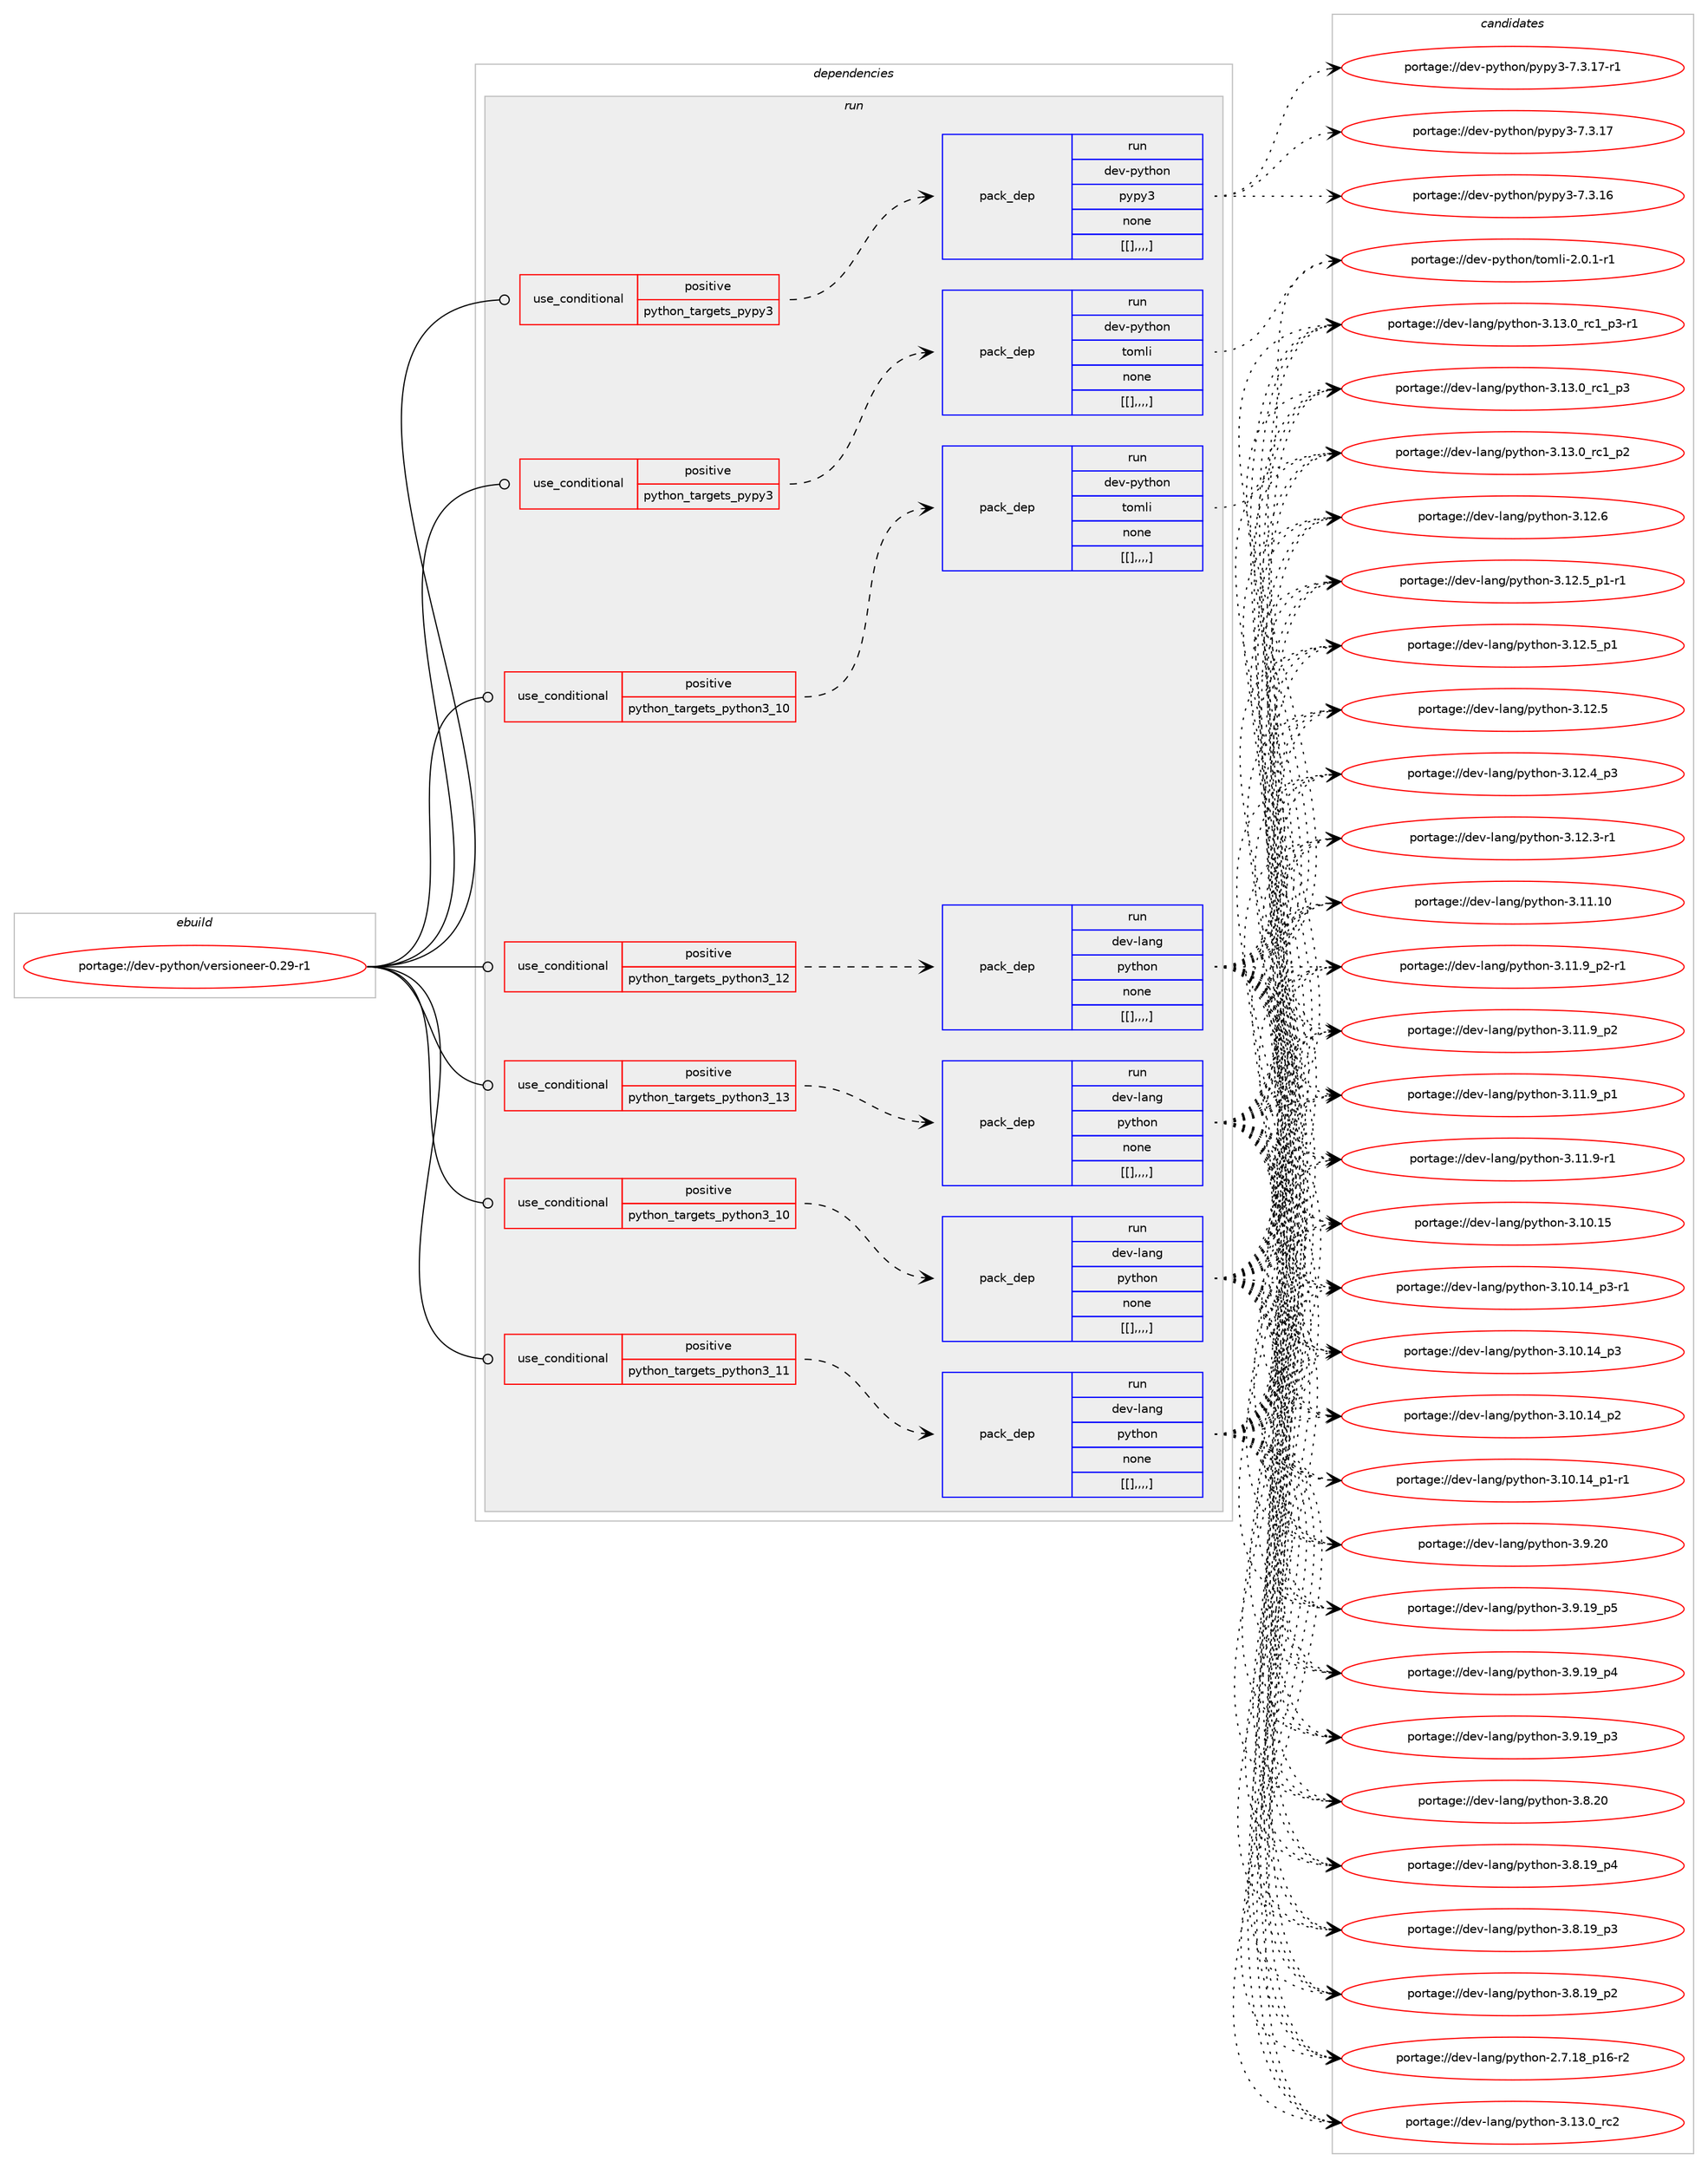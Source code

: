 digraph prolog {

# *************
# Graph options
# *************

newrank=true;
concentrate=true;
compound=true;
graph [rankdir=LR,fontname=Helvetica,fontsize=10,ranksep=1.5];#, ranksep=2.5, nodesep=0.2];
edge  [arrowhead=vee];
node  [fontname=Helvetica,fontsize=10];

# **********
# The ebuild
# **********

subgraph cluster_leftcol {
color=gray;
label=<<i>ebuild</i>>;
id [label="portage://dev-python/versioneer-0.29-r1", color=red, width=4, href="../dev-python/versioneer-0.29-r1.svg"];
}

# ****************
# The dependencies
# ****************

subgraph cluster_midcol {
color=gray;
label=<<i>dependencies</i>>;
subgraph cluster_compile {
fillcolor="#eeeeee";
style=filled;
label=<<i>compile</i>>;
}
subgraph cluster_compileandrun {
fillcolor="#eeeeee";
style=filled;
label=<<i>compile and run</i>>;
}
subgraph cluster_run {
fillcolor="#eeeeee";
style=filled;
label=<<i>run</i>>;
subgraph cond42082 {
dependency169285 [label=<<TABLE BORDER="0" CELLBORDER="1" CELLSPACING="0" CELLPADDING="4"><TR><TD ROWSPAN="3" CELLPADDING="10">use_conditional</TD></TR><TR><TD>positive</TD></TR><TR><TD>python_targets_pypy3</TD></TR></TABLE>>, shape=none, color=red];
subgraph pack125937 {
dependency169286 [label=<<TABLE BORDER="0" CELLBORDER="1" CELLSPACING="0" CELLPADDING="4" WIDTH="220"><TR><TD ROWSPAN="6" CELLPADDING="30">pack_dep</TD></TR><TR><TD WIDTH="110">run</TD></TR><TR><TD>dev-python</TD></TR><TR><TD>pypy3</TD></TR><TR><TD>none</TD></TR><TR><TD>[[],,,,]</TD></TR></TABLE>>, shape=none, color=blue];
}
dependency169285:e -> dependency169286:w [weight=20,style="dashed",arrowhead="vee"];
}
id:e -> dependency169285:w [weight=20,style="solid",arrowhead="odot"];
subgraph cond42083 {
dependency169287 [label=<<TABLE BORDER="0" CELLBORDER="1" CELLSPACING="0" CELLPADDING="4"><TR><TD ROWSPAN="3" CELLPADDING="10">use_conditional</TD></TR><TR><TD>positive</TD></TR><TR><TD>python_targets_pypy3</TD></TR></TABLE>>, shape=none, color=red];
subgraph pack125938 {
dependency169288 [label=<<TABLE BORDER="0" CELLBORDER="1" CELLSPACING="0" CELLPADDING="4" WIDTH="220"><TR><TD ROWSPAN="6" CELLPADDING="30">pack_dep</TD></TR><TR><TD WIDTH="110">run</TD></TR><TR><TD>dev-python</TD></TR><TR><TD>tomli</TD></TR><TR><TD>none</TD></TR><TR><TD>[[],,,,]</TD></TR></TABLE>>, shape=none, color=blue];
}
dependency169287:e -> dependency169288:w [weight=20,style="dashed",arrowhead="vee"];
}
id:e -> dependency169287:w [weight=20,style="solid",arrowhead="odot"];
subgraph cond42084 {
dependency169289 [label=<<TABLE BORDER="0" CELLBORDER="1" CELLSPACING="0" CELLPADDING="4"><TR><TD ROWSPAN="3" CELLPADDING="10">use_conditional</TD></TR><TR><TD>positive</TD></TR><TR><TD>python_targets_python3_10</TD></TR></TABLE>>, shape=none, color=red];
subgraph pack125939 {
dependency169290 [label=<<TABLE BORDER="0" CELLBORDER="1" CELLSPACING="0" CELLPADDING="4" WIDTH="220"><TR><TD ROWSPAN="6" CELLPADDING="30">pack_dep</TD></TR><TR><TD WIDTH="110">run</TD></TR><TR><TD>dev-lang</TD></TR><TR><TD>python</TD></TR><TR><TD>none</TD></TR><TR><TD>[[],,,,]</TD></TR></TABLE>>, shape=none, color=blue];
}
dependency169289:e -> dependency169290:w [weight=20,style="dashed",arrowhead="vee"];
}
id:e -> dependency169289:w [weight=20,style="solid",arrowhead="odot"];
subgraph cond42085 {
dependency169291 [label=<<TABLE BORDER="0" CELLBORDER="1" CELLSPACING="0" CELLPADDING="4"><TR><TD ROWSPAN="3" CELLPADDING="10">use_conditional</TD></TR><TR><TD>positive</TD></TR><TR><TD>python_targets_python3_10</TD></TR></TABLE>>, shape=none, color=red];
subgraph pack125940 {
dependency169292 [label=<<TABLE BORDER="0" CELLBORDER="1" CELLSPACING="0" CELLPADDING="4" WIDTH="220"><TR><TD ROWSPAN="6" CELLPADDING="30">pack_dep</TD></TR><TR><TD WIDTH="110">run</TD></TR><TR><TD>dev-python</TD></TR><TR><TD>tomli</TD></TR><TR><TD>none</TD></TR><TR><TD>[[],,,,]</TD></TR></TABLE>>, shape=none, color=blue];
}
dependency169291:e -> dependency169292:w [weight=20,style="dashed",arrowhead="vee"];
}
id:e -> dependency169291:w [weight=20,style="solid",arrowhead="odot"];
subgraph cond42086 {
dependency169293 [label=<<TABLE BORDER="0" CELLBORDER="1" CELLSPACING="0" CELLPADDING="4"><TR><TD ROWSPAN="3" CELLPADDING="10">use_conditional</TD></TR><TR><TD>positive</TD></TR><TR><TD>python_targets_python3_11</TD></TR></TABLE>>, shape=none, color=red];
subgraph pack125941 {
dependency169294 [label=<<TABLE BORDER="0" CELLBORDER="1" CELLSPACING="0" CELLPADDING="4" WIDTH="220"><TR><TD ROWSPAN="6" CELLPADDING="30">pack_dep</TD></TR><TR><TD WIDTH="110">run</TD></TR><TR><TD>dev-lang</TD></TR><TR><TD>python</TD></TR><TR><TD>none</TD></TR><TR><TD>[[],,,,]</TD></TR></TABLE>>, shape=none, color=blue];
}
dependency169293:e -> dependency169294:w [weight=20,style="dashed",arrowhead="vee"];
}
id:e -> dependency169293:w [weight=20,style="solid",arrowhead="odot"];
subgraph cond42087 {
dependency169295 [label=<<TABLE BORDER="0" CELLBORDER="1" CELLSPACING="0" CELLPADDING="4"><TR><TD ROWSPAN="3" CELLPADDING="10">use_conditional</TD></TR><TR><TD>positive</TD></TR><TR><TD>python_targets_python3_12</TD></TR></TABLE>>, shape=none, color=red];
subgraph pack125942 {
dependency169296 [label=<<TABLE BORDER="0" CELLBORDER="1" CELLSPACING="0" CELLPADDING="4" WIDTH="220"><TR><TD ROWSPAN="6" CELLPADDING="30">pack_dep</TD></TR><TR><TD WIDTH="110">run</TD></TR><TR><TD>dev-lang</TD></TR><TR><TD>python</TD></TR><TR><TD>none</TD></TR><TR><TD>[[],,,,]</TD></TR></TABLE>>, shape=none, color=blue];
}
dependency169295:e -> dependency169296:w [weight=20,style="dashed",arrowhead="vee"];
}
id:e -> dependency169295:w [weight=20,style="solid",arrowhead="odot"];
subgraph cond42088 {
dependency169297 [label=<<TABLE BORDER="0" CELLBORDER="1" CELLSPACING="0" CELLPADDING="4"><TR><TD ROWSPAN="3" CELLPADDING="10">use_conditional</TD></TR><TR><TD>positive</TD></TR><TR><TD>python_targets_python3_13</TD></TR></TABLE>>, shape=none, color=red];
subgraph pack125943 {
dependency169298 [label=<<TABLE BORDER="0" CELLBORDER="1" CELLSPACING="0" CELLPADDING="4" WIDTH="220"><TR><TD ROWSPAN="6" CELLPADDING="30">pack_dep</TD></TR><TR><TD WIDTH="110">run</TD></TR><TR><TD>dev-lang</TD></TR><TR><TD>python</TD></TR><TR><TD>none</TD></TR><TR><TD>[[],,,,]</TD></TR></TABLE>>, shape=none, color=blue];
}
dependency169297:e -> dependency169298:w [weight=20,style="dashed",arrowhead="vee"];
}
id:e -> dependency169297:w [weight=20,style="solid",arrowhead="odot"];
}
}

# **************
# The candidates
# **************

subgraph cluster_choices {
rank=same;
color=gray;
label=<<i>candidates</i>>;

subgraph choice125937 {
color=black;
nodesep=1;
choice100101118451121211161041111104711212111212151455546514649554511449 [label="portage://dev-python/pypy3-7.3.17-r1", color=red, width=4,href="../dev-python/pypy3-7.3.17-r1.svg"];
choice10010111845112121116104111110471121211121215145554651464955 [label="portage://dev-python/pypy3-7.3.17", color=red, width=4,href="../dev-python/pypy3-7.3.17.svg"];
choice10010111845112121116104111110471121211121215145554651464954 [label="portage://dev-python/pypy3-7.3.16", color=red, width=4,href="../dev-python/pypy3-7.3.16.svg"];
dependency169286:e -> choice100101118451121211161041111104711212111212151455546514649554511449:w [style=dotted,weight="100"];
dependency169286:e -> choice10010111845112121116104111110471121211121215145554651464955:w [style=dotted,weight="100"];
dependency169286:e -> choice10010111845112121116104111110471121211121215145554651464954:w [style=dotted,weight="100"];
}
subgraph choice125938 {
color=black;
nodesep=1;
choice10010111845112121116104111110471161111091081054550464846494511449 [label="portage://dev-python/tomli-2.0.1-r1", color=red, width=4,href="../dev-python/tomli-2.0.1-r1.svg"];
dependency169288:e -> choice10010111845112121116104111110471161111091081054550464846494511449:w [style=dotted,weight="100"];
}
subgraph choice125939 {
color=black;
nodesep=1;
choice10010111845108971101034711212111610411111045514649514648951149950 [label="portage://dev-lang/python-3.13.0_rc2", color=red, width=4,href="../dev-lang/python-3.13.0_rc2.svg"];
choice1001011184510897110103471121211161041111104551464951464895114994995112514511449 [label="portage://dev-lang/python-3.13.0_rc1_p3-r1", color=red, width=4,href="../dev-lang/python-3.13.0_rc1_p3-r1.svg"];
choice100101118451089711010347112121116104111110455146495146489511499499511251 [label="portage://dev-lang/python-3.13.0_rc1_p3", color=red, width=4,href="../dev-lang/python-3.13.0_rc1_p3.svg"];
choice100101118451089711010347112121116104111110455146495146489511499499511250 [label="portage://dev-lang/python-3.13.0_rc1_p2", color=red, width=4,href="../dev-lang/python-3.13.0_rc1_p2.svg"];
choice10010111845108971101034711212111610411111045514649504654 [label="portage://dev-lang/python-3.12.6", color=red, width=4,href="../dev-lang/python-3.12.6.svg"];
choice1001011184510897110103471121211161041111104551464950465395112494511449 [label="portage://dev-lang/python-3.12.5_p1-r1", color=red, width=4,href="../dev-lang/python-3.12.5_p1-r1.svg"];
choice100101118451089711010347112121116104111110455146495046539511249 [label="portage://dev-lang/python-3.12.5_p1", color=red, width=4,href="../dev-lang/python-3.12.5_p1.svg"];
choice10010111845108971101034711212111610411111045514649504653 [label="portage://dev-lang/python-3.12.5", color=red, width=4,href="../dev-lang/python-3.12.5.svg"];
choice100101118451089711010347112121116104111110455146495046529511251 [label="portage://dev-lang/python-3.12.4_p3", color=red, width=4,href="../dev-lang/python-3.12.4_p3.svg"];
choice100101118451089711010347112121116104111110455146495046514511449 [label="portage://dev-lang/python-3.12.3-r1", color=red, width=4,href="../dev-lang/python-3.12.3-r1.svg"];
choice1001011184510897110103471121211161041111104551464949464948 [label="portage://dev-lang/python-3.11.10", color=red, width=4,href="../dev-lang/python-3.11.10.svg"];
choice1001011184510897110103471121211161041111104551464949465795112504511449 [label="portage://dev-lang/python-3.11.9_p2-r1", color=red, width=4,href="../dev-lang/python-3.11.9_p2-r1.svg"];
choice100101118451089711010347112121116104111110455146494946579511250 [label="portage://dev-lang/python-3.11.9_p2", color=red, width=4,href="../dev-lang/python-3.11.9_p2.svg"];
choice100101118451089711010347112121116104111110455146494946579511249 [label="portage://dev-lang/python-3.11.9_p1", color=red, width=4,href="../dev-lang/python-3.11.9_p1.svg"];
choice100101118451089711010347112121116104111110455146494946574511449 [label="portage://dev-lang/python-3.11.9-r1", color=red, width=4,href="../dev-lang/python-3.11.9-r1.svg"];
choice1001011184510897110103471121211161041111104551464948464953 [label="portage://dev-lang/python-3.10.15", color=red, width=4,href="../dev-lang/python-3.10.15.svg"];
choice100101118451089711010347112121116104111110455146494846495295112514511449 [label="portage://dev-lang/python-3.10.14_p3-r1", color=red, width=4,href="../dev-lang/python-3.10.14_p3-r1.svg"];
choice10010111845108971101034711212111610411111045514649484649529511251 [label="portage://dev-lang/python-3.10.14_p3", color=red, width=4,href="../dev-lang/python-3.10.14_p3.svg"];
choice10010111845108971101034711212111610411111045514649484649529511250 [label="portage://dev-lang/python-3.10.14_p2", color=red, width=4,href="../dev-lang/python-3.10.14_p2.svg"];
choice100101118451089711010347112121116104111110455146494846495295112494511449 [label="portage://dev-lang/python-3.10.14_p1-r1", color=red, width=4,href="../dev-lang/python-3.10.14_p1-r1.svg"];
choice10010111845108971101034711212111610411111045514657465048 [label="portage://dev-lang/python-3.9.20", color=red, width=4,href="../dev-lang/python-3.9.20.svg"];
choice100101118451089711010347112121116104111110455146574649579511253 [label="portage://dev-lang/python-3.9.19_p5", color=red, width=4,href="../dev-lang/python-3.9.19_p5.svg"];
choice100101118451089711010347112121116104111110455146574649579511252 [label="portage://dev-lang/python-3.9.19_p4", color=red, width=4,href="../dev-lang/python-3.9.19_p4.svg"];
choice100101118451089711010347112121116104111110455146574649579511251 [label="portage://dev-lang/python-3.9.19_p3", color=red, width=4,href="../dev-lang/python-3.9.19_p3.svg"];
choice10010111845108971101034711212111610411111045514656465048 [label="portage://dev-lang/python-3.8.20", color=red, width=4,href="../dev-lang/python-3.8.20.svg"];
choice100101118451089711010347112121116104111110455146564649579511252 [label="portage://dev-lang/python-3.8.19_p4", color=red, width=4,href="../dev-lang/python-3.8.19_p4.svg"];
choice100101118451089711010347112121116104111110455146564649579511251 [label="portage://dev-lang/python-3.8.19_p3", color=red, width=4,href="../dev-lang/python-3.8.19_p3.svg"];
choice100101118451089711010347112121116104111110455146564649579511250 [label="portage://dev-lang/python-3.8.19_p2", color=red, width=4,href="../dev-lang/python-3.8.19_p2.svg"];
choice100101118451089711010347112121116104111110455046554649569511249544511450 [label="portage://dev-lang/python-2.7.18_p16-r2", color=red, width=4,href="../dev-lang/python-2.7.18_p16-r2.svg"];
dependency169290:e -> choice10010111845108971101034711212111610411111045514649514648951149950:w [style=dotted,weight="100"];
dependency169290:e -> choice1001011184510897110103471121211161041111104551464951464895114994995112514511449:w [style=dotted,weight="100"];
dependency169290:e -> choice100101118451089711010347112121116104111110455146495146489511499499511251:w [style=dotted,weight="100"];
dependency169290:e -> choice100101118451089711010347112121116104111110455146495146489511499499511250:w [style=dotted,weight="100"];
dependency169290:e -> choice10010111845108971101034711212111610411111045514649504654:w [style=dotted,weight="100"];
dependency169290:e -> choice1001011184510897110103471121211161041111104551464950465395112494511449:w [style=dotted,weight="100"];
dependency169290:e -> choice100101118451089711010347112121116104111110455146495046539511249:w [style=dotted,weight="100"];
dependency169290:e -> choice10010111845108971101034711212111610411111045514649504653:w [style=dotted,weight="100"];
dependency169290:e -> choice100101118451089711010347112121116104111110455146495046529511251:w [style=dotted,weight="100"];
dependency169290:e -> choice100101118451089711010347112121116104111110455146495046514511449:w [style=dotted,weight="100"];
dependency169290:e -> choice1001011184510897110103471121211161041111104551464949464948:w [style=dotted,weight="100"];
dependency169290:e -> choice1001011184510897110103471121211161041111104551464949465795112504511449:w [style=dotted,weight="100"];
dependency169290:e -> choice100101118451089711010347112121116104111110455146494946579511250:w [style=dotted,weight="100"];
dependency169290:e -> choice100101118451089711010347112121116104111110455146494946579511249:w [style=dotted,weight="100"];
dependency169290:e -> choice100101118451089711010347112121116104111110455146494946574511449:w [style=dotted,weight="100"];
dependency169290:e -> choice1001011184510897110103471121211161041111104551464948464953:w [style=dotted,weight="100"];
dependency169290:e -> choice100101118451089711010347112121116104111110455146494846495295112514511449:w [style=dotted,weight="100"];
dependency169290:e -> choice10010111845108971101034711212111610411111045514649484649529511251:w [style=dotted,weight="100"];
dependency169290:e -> choice10010111845108971101034711212111610411111045514649484649529511250:w [style=dotted,weight="100"];
dependency169290:e -> choice100101118451089711010347112121116104111110455146494846495295112494511449:w [style=dotted,weight="100"];
dependency169290:e -> choice10010111845108971101034711212111610411111045514657465048:w [style=dotted,weight="100"];
dependency169290:e -> choice100101118451089711010347112121116104111110455146574649579511253:w [style=dotted,weight="100"];
dependency169290:e -> choice100101118451089711010347112121116104111110455146574649579511252:w [style=dotted,weight="100"];
dependency169290:e -> choice100101118451089711010347112121116104111110455146574649579511251:w [style=dotted,weight="100"];
dependency169290:e -> choice10010111845108971101034711212111610411111045514656465048:w [style=dotted,weight="100"];
dependency169290:e -> choice100101118451089711010347112121116104111110455146564649579511252:w [style=dotted,weight="100"];
dependency169290:e -> choice100101118451089711010347112121116104111110455146564649579511251:w [style=dotted,weight="100"];
dependency169290:e -> choice100101118451089711010347112121116104111110455146564649579511250:w [style=dotted,weight="100"];
dependency169290:e -> choice100101118451089711010347112121116104111110455046554649569511249544511450:w [style=dotted,weight="100"];
}
subgraph choice125940 {
color=black;
nodesep=1;
choice10010111845112121116104111110471161111091081054550464846494511449 [label="portage://dev-python/tomli-2.0.1-r1", color=red, width=4,href="../dev-python/tomli-2.0.1-r1.svg"];
dependency169292:e -> choice10010111845112121116104111110471161111091081054550464846494511449:w [style=dotted,weight="100"];
}
subgraph choice125941 {
color=black;
nodesep=1;
choice10010111845108971101034711212111610411111045514649514648951149950 [label="portage://dev-lang/python-3.13.0_rc2", color=red, width=4,href="../dev-lang/python-3.13.0_rc2.svg"];
choice1001011184510897110103471121211161041111104551464951464895114994995112514511449 [label="portage://dev-lang/python-3.13.0_rc1_p3-r1", color=red, width=4,href="../dev-lang/python-3.13.0_rc1_p3-r1.svg"];
choice100101118451089711010347112121116104111110455146495146489511499499511251 [label="portage://dev-lang/python-3.13.0_rc1_p3", color=red, width=4,href="../dev-lang/python-3.13.0_rc1_p3.svg"];
choice100101118451089711010347112121116104111110455146495146489511499499511250 [label="portage://dev-lang/python-3.13.0_rc1_p2", color=red, width=4,href="../dev-lang/python-3.13.0_rc1_p2.svg"];
choice10010111845108971101034711212111610411111045514649504654 [label="portage://dev-lang/python-3.12.6", color=red, width=4,href="../dev-lang/python-3.12.6.svg"];
choice1001011184510897110103471121211161041111104551464950465395112494511449 [label="portage://dev-lang/python-3.12.5_p1-r1", color=red, width=4,href="../dev-lang/python-3.12.5_p1-r1.svg"];
choice100101118451089711010347112121116104111110455146495046539511249 [label="portage://dev-lang/python-3.12.5_p1", color=red, width=4,href="../dev-lang/python-3.12.5_p1.svg"];
choice10010111845108971101034711212111610411111045514649504653 [label="portage://dev-lang/python-3.12.5", color=red, width=4,href="../dev-lang/python-3.12.5.svg"];
choice100101118451089711010347112121116104111110455146495046529511251 [label="portage://dev-lang/python-3.12.4_p3", color=red, width=4,href="../dev-lang/python-3.12.4_p3.svg"];
choice100101118451089711010347112121116104111110455146495046514511449 [label="portage://dev-lang/python-3.12.3-r1", color=red, width=4,href="../dev-lang/python-3.12.3-r1.svg"];
choice1001011184510897110103471121211161041111104551464949464948 [label="portage://dev-lang/python-3.11.10", color=red, width=4,href="../dev-lang/python-3.11.10.svg"];
choice1001011184510897110103471121211161041111104551464949465795112504511449 [label="portage://dev-lang/python-3.11.9_p2-r1", color=red, width=4,href="../dev-lang/python-3.11.9_p2-r1.svg"];
choice100101118451089711010347112121116104111110455146494946579511250 [label="portage://dev-lang/python-3.11.9_p2", color=red, width=4,href="../dev-lang/python-3.11.9_p2.svg"];
choice100101118451089711010347112121116104111110455146494946579511249 [label="portage://dev-lang/python-3.11.9_p1", color=red, width=4,href="../dev-lang/python-3.11.9_p1.svg"];
choice100101118451089711010347112121116104111110455146494946574511449 [label="portage://dev-lang/python-3.11.9-r1", color=red, width=4,href="../dev-lang/python-3.11.9-r1.svg"];
choice1001011184510897110103471121211161041111104551464948464953 [label="portage://dev-lang/python-3.10.15", color=red, width=4,href="../dev-lang/python-3.10.15.svg"];
choice100101118451089711010347112121116104111110455146494846495295112514511449 [label="portage://dev-lang/python-3.10.14_p3-r1", color=red, width=4,href="../dev-lang/python-3.10.14_p3-r1.svg"];
choice10010111845108971101034711212111610411111045514649484649529511251 [label="portage://dev-lang/python-3.10.14_p3", color=red, width=4,href="../dev-lang/python-3.10.14_p3.svg"];
choice10010111845108971101034711212111610411111045514649484649529511250 [label="portage://dev-lang/python-3.10.14_p2", color=red, width=4,href="../dev-lang/python-3.10.14_p2.svg"];
choice100101118451089711010347112121116104111110455146494846495295112494511449 [label="portage://dev-lang/python-3.10.14_p1-r1", color=red, width=4,href="../dev-lang/python-3.10.14_p1-r1.svg"];
choice10010111845108971101034711212111610411111045514657465048 [label="portage://dev-lang/python-3.9.20", color=red, width=4,href="../dev-lang/python-3.9.20.svg"];
choice100101118451089711010347112121116104111110455146574649579511253 [label="portage://dev-lang/python-3.9.19_p5", color=red, width=4,href="../dev-lang/python-3.9.19_p5.svg"];
choice100101118451089711010347112121116104111110455146574649579511252 [label="portage://dev-lang/python-3.9.19_p4", color=red, width=4,href="../dev-lang/python-3.9.19_p4.svg"];
choice100101118451089711010347112121116104111110455146574649579511251 [label="portage://dev-lang/python-3.9.19_p3", color=red, width=4,href="../dev-lang/python-3.9.19_p3.svg"];
choice10010111845108971101034711212111610411111045514656465048 [label="portage://dev-lang/python-3.8.20", color=red, width=4,href="../dev-lang/python-3.8.20.svg"];
choice100101118451089711010347112121116104111110455146564649579511252 [label="portage://dev-lang/python-3.8.19_p4", color=red, width=4,href="../dev-lang/python-3.8.19_p4.svg"];
choice100101118451089711010347112121116104111110455146564649579511251 [label="portage://dev-lang/python-3.8.19_p3", color=red, width=4,href="../dev-lang/python-3.8.19_p3.svg"];
choice100101118451089711010347112121116104111110455146564649579511250 [label="portage://dev-lang/python-3.8.19_p2", color=red, width=4,href="../dev-lang/python-3.8.19_p2.svg"];
choice100101118451089711010347112121116104111110455046554649569511249544511450 [label="portage://dev-lang/python-2.7.18_p16-r2", color=red, width=4,href="../dev-lang/python-2.7.18_p16-r2.svg"];
dependency169294:e -> choice10010111845108971101034711212111610411111045514649514648951149950:w [style=dotted,weight="100"];
dependency169294:e -> choice1001011184510897110103471121211161041111104551464951464895114994995112514511449:w [style=dotted,weight="100"];
dependency169294:e -> choice100101118451089711010347112121116104111110455146495146489511499499511251:w [style=dotted,weight="100"];
dependency169294:e -> choice100101118451089711010347112121116104111110455146495146489511499499511250:w [style=dotted,weight="100"];
dependency169294:e -> choice10010111845108971101034711212111610411111045514649504654:w [style=dotted,weight="100"];
dependency169294:e -> choice1001011184510897110103471121211161041111104551464950465395112494511449:w [style=dotted,weight="100"];
dependency169294:e -> choice100101118451089711010347112121116104111110455146495046539511249:w [style=dotted,weight="100"];
dependency169294:e -> choice10010111845108971101034711212111610411111045514649504653:w [style=dotted,weight="100"];
dependency169294:e -> choice100101118451089711010347112121116104111110455146495046529511251:w [style=dotted,weight="100"];
dependency169294:e -> choice100101118451089711010347112121116104111110455146495046514511449:w [style=dotted,weight="100"];
dependency169294:e -> choice1001011184510897110103471121211161041111104551464949464948:w [style=dotted,weight="100"];
dependency169294:e -> choice1001011184510897110103471121211161041111104551464949465795112504511449:w [style=dotted,weight="100"];
dependency169294:e -> choice100101118451089711010347112121116104111110455146494946579511250:w [style=dotted,weight="100"];
dependency169294:e -> choice100101118451089711010347112121116104111110455146494946579511249:w [style=dotted,weight="100"];
dependency169294:e -> choice100101118451089711010347112121116104111110455146494946574511449:w [style=dotted,weight="100"];
dependency169294:e -> choice1001011184510897110103471121211161041111104551464948464953:w [style=dotted,weight="100"];
dependency169294:e -> choice100101118451089711010347112121116104111110455146494846495295112514511449:w [style=dotted,weight="100"];
dependency169294:e -> choice10010111845108971101034711212111610411111045514649484649529511251:w [style=dotted,weight="100"];
dependency169294:e -> choice10010111845108971101034711212111610411111045514649484649529511250:w [style=dotted,weight="100"];
dependency169294:e -> choice100101118451089711010347112121116104111110455146494846495295112494511449:w [style=dotted,weight="100"];
dependency169294:e -> choice10010111845108971101034711212111610411111045514657465048:w [style=dotted,weight="100"];
dependency169294:e -> choice100101118451089711010347112121116104111110455146574649579511253:w [style=dotted,weight="100"];
dependency169294:e -> choice100101118451089711010347112121116104111110455146574649579511252:w [style=dotted,weight="100"];
dependency169294:e -> choice100101118451089711010347112121116104111110455146574649579511251:w [style=dotted,weight="100"];
dependency169294:e -> choice10010111845108971101034711212111610411111045514656465048:w [style=dotted,weight="100"];
dependency169294:e -> choice100101118451089711010347112121116104111110455146564649579511252:w [style=dotted,weight="100"];
dependency169294:e -> choice100101118451089711010347112121116104111110455146564649579511251:w [style=dotted,weight="100"];
dependency169294:e -> choice100101118451089711010347112121116104111110455146564649579511250:w [style=dotted,weight="100"];
dependency169294:e -> choice100101118451089711010347112121116104111110455046554649569511249544511450:w [style=dotted,weight="100"];
}
subgraph choice125942 {
color=black;
nodesep=1;
choice10010111845108971101034711212111610411111045514649514648951149950 [label="portage://dev-lang/python-3.13.0_rc2", color=red, width=4,href="../dev-lang/python-3.13.0_rc2.svg"];
choice1001011184510897110103471121211161041111104551464951464895114994995112514511449 [label="portage://dev-lang/python-3.13.0_rc1_p3-r1", color=red, width=4,href="../dev-lang/python-3.13.0_rc1_p3-r1.svg"];
choice100101118451089711010347112121116104111110455146495146489511499499511251 [label="portage://dev-lang/python-3.13.0_rc1_p3", color=red, width=4,href="../dev-lang/python-3.13.0_rc1_p3.svg"];
choice100101118451089711010347112121116104111110455146495146489511499499511250 [label="portage://dev-lang/python-3.13.0_rc1_p2", color=red, width=4,href="../dev-lang/python-3.13.0_rc1_p2.svg"];
choice10010111845108971101034711212111610411111045514649504654 [label="portage://dev-lang/python-3.12.6", color=red, width=4,href="../dev-lang/python-3.12.6.svg"];
choice1001011184510897110103471121211161041111104551464950465395112494511449 [label="portage://dev-lang/python-3.12.5_p1-r1", color=red, width=4,href="../dev-lang/python-3.12.5_p1-r1.svg"];
choice100101118451089711010347112121116104111110455146495046539511249 [label="portage://dev-lang/python-3.12.5_p1", color=red, width=4,href="../dev-lang/python-3.12.5_p1.svg"];
choice10010111845108971101034711212111610411111045514649504653 [label="portage://dev-lang/python-3.12.5", color=red, width=4,href="../dev-lang/python-3.12.5.svg"];
choice100101118451089711010347112121116104111110455146495046529511251 [label="portage://dev-lang/python-3.12.4_p3", color=red, width=4,href="../dev-lang/python-3.12.4_p3.svg"];
choice100101118451089711010347112121116104111110455146495046514511449 [label="portage://dev-lang/python-3.12.3-r1", color=red, width=4,href="../dev-lang/python-3.12.3-r1.svg"];
choice1001011184510897110103471121211161041111104551464949464948 [label="portage://dev-lang/python-3.11.10", color=red, width=4,href="../dev-lang/python-3.11.10.svg"];
choice1001011184510897110103471121211161041111104551464949465795112504511449 [label="portage://dev-lang/python-3.11.9_p2-r1", color=red, width=4,href="../dev-lang/python-3.11.9_p2-r1.svg"];
choice100101118451089711010347112121116104111110455146494946579511250 [label="portage://dev-lang/python-3.11.9_p2", color=red, width=4,href="../dev-lang/python-3.11.9_p2.svg"];
choice100101118451089711010347112121116104111110455146494946579511249 [label="portage://dev-lang/python-3.11.9_p1", color=red, width=4,href="../dev-lang/python-3.11.9_p1.svg"];
choice100101118451089711010347112121116104111110455146494946574511449 [label="portage://dev-lang/python-3.11.9-r1", color=red, width=4,href="../dev-lang/python-3.11.9-r1.svg"];
choice1001011184510897110103471121211161041111104551464948464953 [label="portage://dev-lang/python-3.10.15", color=red, width=4,href="../dev-lang/python-3.10.15.svg"];
choice100101118451089711010347112121116104111110455146494846495295112514511449 [label="portage://dev-lang/python-3.10.14_p3-r1", color=red, width=4,href="../dev-lang/python-3.10.14_p3-r1.svg"];
choice10010111845108971101034711212111610411111045514649484649529511251 [label="portage://dev-lang/python-3.10.14_p3", color=red, width=4,href="../dev-lang/python-3.10.14_p3.svg"];
choice10010111845108971101034711212111610411111045514649484649529511250 [label="portage://dev-lang/python-3.10.14_p2", color=red, width=4,href="../dev-lang/python-3.10.14_p2.svg"];
choice100101118451089711010347112121116104111110455146494846495295112494511449 [label="portage://dev-lang/python-3.10.14_p1-r1", color=red, width=4,href="../dev-lang/python-3.10.14_p1-r1.svg"];
choice10010111845108971101034711212111610411111045514657465048 [label="portage://dev-lang/python-3.9.20", color=red, width=4,href="../dev-lang/python-3.9.20.svg"];
choice100101118451089711010347112121116104111110455146574649579511253 [label="portage://dev-lang/python-3.9.19_p5", color=red, width=4,href="../dev-lang/python-3.9.19_p5.svg"];
choice100101118451089711010347112121116104111110455146574649579511252 [label="portage://dev-lang/python-3.9.19_p4", color=red, width=4,href="../dev-lang/python-3.9.19_p4.svg"];
choice100101118451089711010347112121116104111110455146574649579511251 [label="portage://dev-lang/python-3.9.19_p3", color=red, width=4,href="../dev-lang/python-3.9.19_p3.svg"];
choice10010111845108971101034711212111610411111045514656465048 [label="portage://dev-lang/python-3.8.20", color=red, width=4,href="../dev-lang/python-3.8.20.svg"];
choice100101118451089711010347112121116104111110455146564649579511252 [label="portage://dev-lang/python-3.8.19_p4", color=red, width=4,href="../dev-lang/python-3.8.19_p4.svg"];
choice100101118451089711010347112121116104111110455146564649579511251 [label="portage://dev-lang/python-3.8.19_p3", color=red, width=4,href="../dev-lang/python-3.8.19_p3.svg"];
choice100101118451089711010347112121116104111110455146564649579511250 [label="portage://dev-lang/python-3.8.19_p2", color=red, width=4,href="../dev-lang/python-3.8.19_p2.svg"];
choice100101118451089711010347112121116104111110455046554649569511249544511450 [label="portage://dev-lang/python-2.7.18_p16-r2", color=red, width=4,href="../dev-lang/python-2.7.18_p16-r2.svg"];
dependency169296:e -> choice10010111845108971101034711212111610411111045514649514648951149950:w [style=dotted,weight="100"];
dependency169296:e -> choice1001011184510897110103471121211161041111104551464951464895114994995112514511449:w [style=dotted,weight="100"];
dependency169296:e -> choice100101118451089711010347112121116104111110455146495146489511499499511251:w [style=dotted,weight="100"];
dependency169296:e -> choice100101118451089711010347112121116104111110455146495146489511499499511250:w [style=dotted,weight="100"];
dependency169296:e -> choice10010111845108971101034711212111610411111045514649504654:w [style=dotted,weight="100"];
dependency169296:e -> choice1001011184510897110103471121211161041111104551464950465395112494511449:w [style=dotted,weight="100"];
dependency169296:e -> choice100101118451089711010347112121116104111110455146495046539511249:w [style=dotted,weight="100"];
dependency169296:e -> choice10010111845108971101034711212111610411111045514649504653:w [style=dotted,weight="100"];
dependency169296:e -> choice100101118451089711010347112121116104111110455146495046529511251:w [style=dotted,weight="100"];
dependency169296:e -> choice100101118451089711010347112121116104111110455146495046514511449:w [style=dotted,weight="100"];
dependency169296:e -> choice1001011184510897110103471121211161041111104551464949464948:w [style=dotted,weight="100"];
dependency169296:e -> choice1001011184510897110103471121211161041111104551464949465795112504511449:w [style=dotted,weight="100"];
dependency169296:e -> choice100101118451089711010347112121116104111110455146494946579511250:w [style=dotted,weight="100"];
dependency169296:e -> choice100101118451089711010347112121116104111110455146494946579511249:w [style=dotted,weight="100"];
dependency169296:e -> choice100101118451089711010347112121116104111110455146494946574511449:w [style=dotted,weight="100"];
dependency169296:e -> choice1001011184510897110103471121211161041111104551464948464953:w [style=dotted,weight="100"];
dependency169296:e -> choice100101118451089711010347112121116104111110455146494846495295112514511449:w [style=dotted,weight="100"];
dependency169296:e -> choice10010111845108971101034711212111610411111045514649484649529511251:w [style=dotted,weight="100"];
dependency169296:e -> choice10010111845108971101034711212111610411111045514649484649529511250:w [style=dotted,weight="100"];
dependency169296:e -> choice100101118451089711010347112121116104111110455146494846495295112494511449:w [style=dotted,weight="100"];
dependency169296:e -> choice10010111845108971101034711212111610411111045514657465048:w [style=dotted,weight="100"];
dependency169296:e -> choice100101118451089711010347112121116104111110455146574649579511253:w [style=dotted,weight="100"];
dependency169296:e -> choice100101118451089711010347112121116104111110455146574649579511252:w [style=dotted,weight="100"];
dependency169296:e -> choice100101118451089711010347112121116104111110455146574649579511251:w [style=dotted,weight="100"];
dependency169296:e -> choice10010111845108971101034711212111610411111045514656465048:w [style=dotted,weight="100"];
dependency169296:e -> choice100101118451089711010347112121116104111110455146564649579511252:w [style=dotted,weight="100"];
dependency169296:e -> choice100101118451089711010347112121116104111110455146564649579511251:w [style=dotted,weight="100"];
dependency169296:e -> choice100101118451089711010347112121116104111110455146564649579511250:w [style=dotted,weight="100"];
dependency169296:e -> choice100101118451089711010347112121116104111110455046554649569511249544511450:w [style=dotted,weight="100"];
}
subgraph choice125943 {
color=black;
nodesep=1;
choice10010111845108971101034711212111610411111045514649514648951149950 [label="portage://dev-lang/python-3.13.0_rc2", color=red, width=4,href="../dev-lang/python-3.13.0_rc2.svg"];
choice1001011184510897110103471121211161041111104551464951464895114994995112514511449 [label="portage://dev-lang/python-3.13.0_rc1_p3-r1", color=red, width=4,href="../dev-lang/python-3.13.0_rc1_p3-r1.svg"];
choice100101118451089711010347112121116104111110455146495146489511499499511251 [label="portage://dev-lang/python-3.13.0_rc1_p3", color=red, width=4,href="../dev-lang/python-3.13.0_rc1_p3.svg"];
choice100101118451089711010347112121116104111110455146495146489511499499511250 [label="portage://dev-lang/python-3.13.0_rc1_p2", color=red, width=4,href="../dev-lang/python-3.13.0_rc1_p2.svg"];
choice10010111845108971101034711212111610411111045514649504654 [label="portage://dev-lang/python-3.12.6", color=red, width=4,href="../dev-lang/python-3.12.6.svg"];
choice1001011184510897110103471121211161041111104551464950465395112494511449 [label="portage://dev-lang/python-3.12.5_p1-r1", color=red, width=4,href="../dev-lang/python-3.12.5_p1-r1.svg"];
choice100101118451089711010347112121116104111110455146495046539511249 [label="portage://dev-lang/python-3.12.5_p1", color=red, width=4,href="../dev-lang/python-3.12.5_p1.svg"];
choice10010111845108971101034711212111610411111045514649504653 [label="portage://dev-lang/python-3.12.5", color=red, width=4,href="../dev-lang/python-3.12.5.svg"];
choice100101118451089711010347112121116104111110455146495046529511251 [label="portage://dev-lang/python-3.12.4_p3", color=red, width=4,href="../dev-lang/python-3.12.4_p3.svg"];
choice100101118451089711010347112121116104111110455146495046514511449 [label="portage://dev-lang/python-3.12.3-r1", color=red, width=4,href="../dev-lang/python-3.12.3-r1.svg"];
choice1001011184510897110103471121211161041111104551464949464948 [label="portage://dev-lang/python-3.11.10", color=red, width=4,href="../dev-lang/python-3.11.10.svg"];
choice1001011184510897110103471121211161041111104551464949465795112504511449 [label="portage://dev-lang/python-3.11.9_p2-r1", color=red, width=4,href="../dev-lang/python-3.11.9_p2-r1.svg"];
choice100101118451089711010347112121116104111110455146494946579511250 [label="portage://dev-lang/python-3.11.9_p2", color=red, width=4,href="../dev-lang/python-3.11.9_p2.svg"];
choice100101118451089711010347112121116104111110455146494946579511249 [label="portage://dev-lang/python-3.11.9_p1", color=red, width=4,href="../dev-lang/python-3.11.9_p1.svg"];
choice100101118451089711010347112121116104111110455146494946574511449 [label="portage://dev-lang/python-3.11.9-r1", color=red, width=4,href="../dev-lang/python-3.11.9-r1.svg"];
choice1001011184510897110103471121211161041111104551464948464953 [label="portage://dev-lang/python-3.10.15", color=red, width=4,href="../dev-lang/python-3.10.15.svg"];
choice100101118451089711010347112121116104111110455146494846495295112514511449 [label="portage://dev-lang/python-3.10.14_p3-r1", color=red, width=4,href="../dev-lang/python-3.10.14_p3-r1.svg"];
choice10010111845108971101034711212111610411111045514649484649529511251 [label="portage://dev-lang/python-3.10.14_p3", color=red, width=4,href="../dev-lang/python-3.10.14_p3.svg"];
choice10010111845108971101034711212111610411111045514649484649529511250 [label="portage://dev-lang/python-3.10.14_p2", color=red, width=4,href="../dev-lang/python-3.10.14_p2.svg"];
choice100101118451089711010347112121116104111110455146494846495295112494511449 [label="portage://dev-lang/python-3.10.14_p1-r1", color=red, width=4,href="../dev-lang/python-3.10.14_p1-r1.svg"];
choice10010111845108971101034711212111610411111045514657465048 [label="portage://dev-lang/python-3.9.20", color=red, width=4,href="../dev-lang/python-3.9.20.svg"];
choice100101118451089711010347112121116104111110455146574649579511253 [label="portage://dev-lang/python-3.9.19_p5", color=red, width=4,href="../dev-lang/python-3.9.19_p5.svg"];
choice100101118451089711010347112121116104111110455146574649579511252 [label="portage://dev-lang/python-3.9.19_p4", color=red, width=4,href="../dev-lang/python-3.9.19_p4.svg"];
choice100101118451089711010347112121116104111110455146574649579511251 [label="portage://dev-lang/python-3.9.19_p3", color=red, width=4,href="../dev-lang/python-3.9.19_p3.svg"];
choice10010111845108971101034711212111610411111045514656465048 [label="portage://dev-lang/python-3.8.20", color=red, width=4,href="../dev-lang/python-3.8.20.svg"];
choice100101118451089711010347112121116104111110455146564649579511252 [label="portage://dev-lang/python-3.8.19_p4", color=red, width=4,href="../dev-lang/python-3.8.19_p4.svg"];
choice100101118451089711010347112121116104111110455146564649579511251 [label="portage://dev-lang/python-3.8.19_p3", color=red, width=4,href="../dev-lang/python-3.8.19_p3.svg"];
choice100101118451089711010347112121116104111110455146564649579511250 [label="portage://dev-lang/python-3.8.19_p2", color=red, width=4,href="../dev-lang/python-3.8.19_p2.svg"];
choice100101118451089711010347112121116104111110455046554649569511249544511450 [label="portage://dev-lang/python-2.7.18_p16-r2", color=red, width=4,href="../dev-lang/python-2.7.18_p16-r2.svg"];
dependency169298:e -> choice10010111845108971101034711212111610411111045514649514648951149950:w [style=dotted,weight="100"];
dependency169298:e -> choice1001011184510897110103471121211161041111104551464951464895114994995112514511449:w [style=dotted,weight="100"];
dependency169298:e -> choice100101118451089711010347112121116104111110455146495146489511499499511251:w [style=dotted,weight="100"];
dependency169298:e -> choice100101118451089711010347112121116104111110455146495146489511499499511250:w [style=dotted,weight="100"];
dependency169298:e -> choice10010111845108971101034711212111610411111045514649504654:w [style=dotted,weight="100"];
dependency169298:e -> choice1001011184510897110103471121211161041111104551464950465395112494511449:w [style=dotted,weight="100"];
dependency169298:e -> choice100101118451089711010347112121116104111110455146495046539511249:w [style=dotted,weight="100"];
dependency169298:e -> choice10010111845108971101034711212111610411111045514649504653:w [style=dotted,weight="100"];
dependency169298:e -> choice100101118451089711010347112121116104111110455146495046529511251:w [style=dotted,weight="100"];
dependency169298:e -> choice100101118451089711010347112121116104111110455146495046514511449:w [style=dotted,weight="100"];
dependency169298:e -> choice1001011184510897110103471121211161041111104551464949464948:w [style=dotted,weight="100"];
dependency169298:e -> choice1001011184510897110103471121211161041111104551464949465795112504511449:w [style=dotted,weight="100"];
dependency169298:e -> choice100101118451089711010347112121116104111110455146494946579511250:w [style=dotted,weight="100"];
dependency169298:e -> choice100101118451089711010347112121116104111110455146494946579511249:w [style=dotted,weight="100"];
dependency169298:e -> choice100101118451089711010347112121116104111110455146494946574511449:w [style=dotted,weight="100"];
dependency169298:e -> choice1001011184510897110103471121211161041111104551464948464953:w [style=dotted,weight="100"];
dependency169298:e -> choice100101118451089711010347112121116104111110455146494846495295112514511449:w [style=dotted,weight="100"];
dependency169298:e -> choice10010111845108971101034711212111610411111045514649484649529511251:w [style=dotted,weight="100"];
dependency169298:e -> choice10010111845108971101034711212111610411111045514649484649529511250:w [style=dotted,weight="100"];
dependency169298:e -> choice100101118451089711010347112121116104111110455146494846495295112494511449:w [style=dotted,weight="100"];
dependency169298:e -> choice10010111845108971101034711212111610411111045514657465048:w [style=dotted,weight="100"];
dependency169298:e -> choice100101118451089711010347112121116104111110455146574649579511253:w [style=dotted,weight="100"];
dependency169298:e -> choice100101118451089711010347112121116104111110455146574649579511252:w [style=dotted,weight="100"];
dependency169298:e -> choice100101118451089711010347112121116104111110455146574649579511251:w [style=dotted,weight="100"];
dependency169298:e -> choice10010111845108971101034711212111610411111045514656465048:w [style=dotted,weight="100"];
dependency169298:e -> choice100101118451089711010347112121116104111110455146564649579511252:w [style=dotted,weight="100"];
dependency169298:e -> choice100101118451089711010347112121116104111110455146564649579511251:w [style=dotted,weight="100"];
dependency169298:e -> choice100101118451089711010347112121116104111110455146564649579511250:w [style=dotted,weight="100"];
dependency169298:e -> choice100101118451089711010347112121116104111110455046554649569511249544511450:w [style=dotted,weight="100"];
}
}

}
